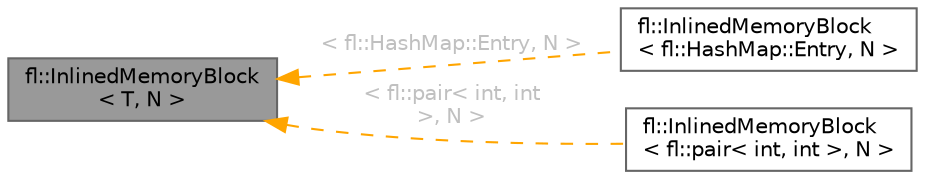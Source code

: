 digraph "fl::InlinedMemoryBlock&lt; T, N &gt;"
{
 // INTERACTIVE_SVG=YES
 // LATEX_PDF_SIZE
  bgcolor="transparent";
  edge [fontname=Helvetica,fontsize=10,labelfontname=Helvetica,labelfontsize=10];
  node [fontname=Helvetica,fontsize=10,shape=box,height=0.2,width=0.4];
  rankdir="LR";
  Node1 [id="Node000001",label="fl::InlinedMemoryBlock\l\< T, N \>",height=0.2,width=0.4,color="gray40", fillcolor="grey60", style="filled", fontcolor="black",tooltip=" "];
  Node1 -> Node2 [id="edge1_Node000001_Node000002",dir="back",color="orange",style="dashed",tooltip=" ",label=" \< fl::HashMap::Entry, N \>",fontcolor="grey" ];
  Node2 [id="Node000002",label="fl::InlinedMemoryBlock\l\< fl::HashMap::Entry, N \>",height=0.2,width=0.4,color="gray40", fillcolor="white", style="filled",URL="$da/dc5/structfl_1_1_inlined_memory_block.html",tooltip=" "];
  Node1 -> Node3 [id="edge2_Node000001_Node000003",dir="back",color="orange",style="dashed",tooltip=" ",label=" \< fl::pair\< int, int\l \>, N \>",fontcolor="grey" ];
  Node3 [id="Node000003",label="fl::InlinedMemoryBlock\l\< fl::pair\< int, int \>, N \>",height=0.2,width=0.4,color="gray40", fillcolor="white", style="filled",URL="$da/dc5/structfl_1_1_inlined_memory_block.html",tooltip=" "];
}
